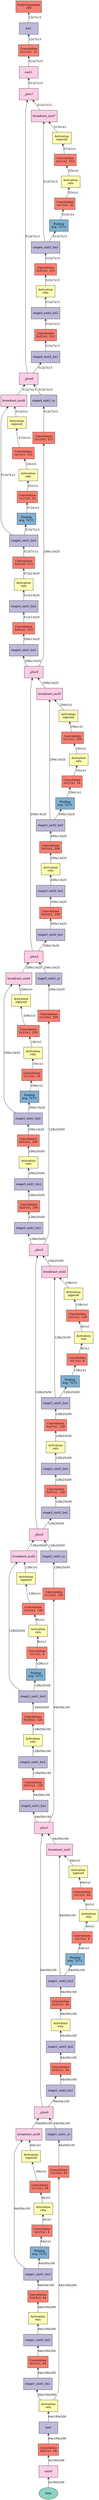 digraph plot {
	data [label=data fillcolor="#8dd3c7" fixedsize=false height=0.8034 shape=oval style=filled width=1.3]
	cast0 [label=cast0 fillcolor="#fccde5" fixedsize=false height=0.8034 shape=box style=filled width=1.3]
	conv0 [label="Convolution
3x3/1x1, 64" fillcolor="#fb8072" fixedsize=false height=0.8034 shape=box style=filled width=1.3]
	bn0 [label=bn0 fillcolor="#bebada" fixedsize=false height=0.8034 shape=box style=filled width=1.3]
	relu0 [label="Activation
relu" fillcolor="#ffffb3" fixedsize=false height=0.8034 shape=box style=filled width=1.3]
	stage1_unit1_bn1 [label=stage1_unit1_bn1 fillcolor="#bebada" fixedsize=false height=0.8034 shape=box style=filled width=1.3]
	stage1_unit1_conv1 [label="Convolution
3x3/1x1, 64" fillcolor="#fb8072" fixedsize=false height=0.8034 shape=box style=filled width=1.3]
	stage1_unit1_bn2 [label=stage1_unit1_bn2 fillcolor="#bebada" fixedsize=false height=0.8034 shape=box style=filled width=1.3]
	stage1_unit1_relu1 [label="Activation
relu" fillcolor="#ffffb3" fixedsize=false height=0.8034 shape=box style=filled width=1.3]
	stage1_unit1_conv2 [label="Convolution
3x3/2x2, 64" fillcolor="#fb8072" fixedsize=false height=0.8034 shape=box style=filled width=1.3]
	stage1_unit1_bn3 [label=stage1_unit1_bn3 fillcolor="#bebada" fixedsize=false height=0.8034 shape=box style=filled width=1.3]
	stage1_unit1_se_pool1 [label="Pooling
avg, 7x7/1" fillcolor="#80b1d3" fixedsize=false height=0.8034 shape=box style=filled width=1.3]
	stage1_unit1_se_conv1 [label="Convolution
1x1/1x1, 4" fillcolor="#fb8072" fixedsize=false height=0.8034 shape=box style=filled width=1.3]
	stage1_unit1_se_relu1 [label="Activation
relu" fillcolor="#ffffb3" fixedsize=false height=0.8034 shape=box style=filled width=1.3]
	stage1_unit1_se_conv2 [label="Convolution
1x1/1x1, 64" fillcolor="#fb8072" fixedsize=false height=0.8034 shape=box style=filled width=1.3]
	stage1_unit1_se_sigmoid [label="Activation
sigmoid" fillcolor="#ffffb3" fixedsize=false height=0.8034 shape=box style=filled width=1.3]
	broadcast_mul0 [label=broadcast_mul0 fillcolor="#fccde5" fixedsize=false height=0.8034 shape=box style=filled width=1.3]
	stage1_unit1_conv1sc [label="Convolution
1x1/2x2, 64" fillcolor="#fb8072" fixedsize=false height=0.8034 shape=box style=filled width=1.3]
	stage1_unit1_sc [label=stage1_unit1_sc fillcolor="#bebada" fixedsize=false height=0.8034 shape=box style=filled width=1.3]
	_plus0 [label=_plus0 fillcolor="#fccde5" fixedsize=false height=0.8034 shape=box style=filled width=1.3]
	stage1_unit2_bn1 [label=stage1_unit2_bn1 fillcolor="#bebada" fixedsize=false height=0.8034 shape=box style=filled width=1.3]
	stage1_unit2_conv1 [label="Convolution
3x3/1x1, 64" fillcolor="#fb8072" fixedsize=false height=0.8034 shape=box style=filled width=1.3]
	stage1_unit2_bn2 [label=stage1_unit2_bn2 fillcolor="#bebada" fixedsize=false height=0.8034 shape=box style=filled width=1.3]
	stage1_unit2_relu1 [label="Activation
relu" fillcolor="#ffffb3" fixedsize=false height=0.8034 shape=box style=filled width=1.3]
	stage1_unit2_conv2 [label="Convolution
3x3/1x1, 64" fillcolor="#fb8072" fixedsize=false height=0.8034 shape=box style=filled width=1.3]
	stage1_unit2_bn3 [label=stage1_unit2_bn3 fillcolor="#bebada" fixedsize=false height=0.8034 shape=box style=filled width=1.3]
	stage1_unit2_se_pool1 [label="Pooling
avg, 7x7/1" fillcolor="#80b1d3" fixedsize=false height=0.8034 shape=box style=filled width=1.3]
	stage1_unit2_se_conv1 [label="Convolution
1x1/1x1, 4" fillcolor="#fb8072" fixedsize=false height=0.8034 shape=box style=filled width=1.3]
	stage1_unit2_se_relu1 [label="Activation
relu" fillcolor="#ffffb3" fixedsize=false height=0.8034 shape=box style=filled width=1.3]
	stage1_unit2_se_conv2 [label="Convolution
1x1/1x1, 64" fillcolor="#fb8072" fixedsize=false height=0.8034 shape=box style=filled width=1.3]
	stage1_unit2_se_sigmoid [label="Activation
sigmoid" fillcolor="#ffffb3" fixedsize=false height=0.8034 shape=box style=filled width=1.3]
	broadcast_mul1 [label=broadcast_mul1 fillcolor="#fccde5" fixedsize=false height=0.8034 shape=box style=filled width=1.3]
	_plus1 [label=_plus1 fillcolor="#fccde5" fixedsize=false height=0.8034 shape=box style=filled width=1.3]
	stage2_unit1_bn1 [label=stage2_unit1_bn1 fillcolor="#bebada" fixedsize=false height=0.8034 shape=box style=filled width=1.3]
	stage2_unit1_conv1 [label="Convolution
3x3/1x1, 128" fillcolor="#fb8072" fixedsize=false height=0.8034 shape=box style=filled width=1.3]
	stage2_unit1_bn2 [label=stage2_unit1_bn2 fillcolor="#bebada" fixedsize=false height=0.8034 shape=box style=filled width=1.3]
	stage2_unit1_relu1 [label="Activation
relu" fillcolor="#ffffb3" fixedsize=false height=0.8034 shape=box style=filled width=1.3]
	stage2_unit1_conv2 [label="Convolution
3x3/2x2, 128" fillcolor="#fb8072" fixedsize=false height=0.8034 shape=box style=filled width=1.3]
	stage2_unit1_bn3 [label=stage2_unit1_bn3 fillcolor="#bebada" fixedsize=false height=0.8034 shape=box style=filled width=1.3]
	stage2_unit1_se_pool1 [label="Pooling
avg, 7x7/1" fillcolor="#80b1d3" fixedsize=false height=0.8034 shape=box style=filled width=1.3]
	stage2_unit1_se_conv1 [label="Convolution
1x1/1x1, 8" fillcolor="#fb8072" fixedsize=false height=0.8034 shape=box style=filled width=1.3]
	stage2_unit1_se_relu1 [label="Activation
relu" fillcolor="#ffffb3" fixedsize=false height=0.8034 shape=box style=filled width=1.3]
	stage2_unit1_se_conv2 [label="Convolution
1x1/1x1, 128" fillcolor="#fb8072" fixedsize=false height=0.8034 shape=box style=filled width=1.3]
	stage2_unit1_se_sigmoid [label="Activation
sigmoid" fillcolor="#ffffb3" fixedsize=false height=0.8034 shape=box style=filled width=1.3]
	broadcast_mul2 [label=broadcast_mul2 fillcolor="#fccde5" fixedsize=false height=0.8034 shape=box style=filled width=1.3]
	stage2_unit1_conv1sc [label="Convolution
1x1/2x2, 128" fillcolor="#fb8072" fixedsize=false height=0.8034 shape=box style=filled width=1.3]
	stage2_unit1_sc [label=stage2_unit1_sc fillcolor="#bebada" fixedsize=false height=0.8034 shape=box style=filled width=1.3]
	_plus2 [label=_plus2 fillcolor="#fccde5" fixedsize=false height=0.8034 shape=box style=filled width=1.3]
	stage2_unit2_bn1 [label=stage2_unit2_bn1 fillcolor="#bebada" fixedsize=false height=0.8034 shape=box style=filled width=1.3]
	stage2_unit2_conv1 [label="Convolution
3x3/1x1, 128" fillcolor="#fb8072" fixedsize=false height=0.8034 shape=box style=filled width=1.3]
	stage2_unit2_bn2 [label=stage2_unit2_bn2 fillcolor="#bebada" fixedsize=false height=0.8034 shape=box style=filled width=1.3]
	stage2_unit2_relu1 [label="Activation
relu" fillcolor="#ffffb3" fixedsize=false height=0.8034 shape=box style=filled width=1.3]
	stage2_unit2_conv2 [label="Convolution
3x3/1x1, 128" fillcolor="#fb8072" fixedsize=false height=0.8034 shape=box style=filled width=1.3]
	stage2_unit2_bn3 [label=stage2_unit2_bn3 fillcolor="#bebada" fixedsize=false height=0.8034 shape=box style=filled width=1.3]
	stage2_unit2_se_pool1 [label="Pooling
avg, 7x7/1" fillcolor="#80b1d3" fixedsize=false height=0.8034 shape=box style=filled width=1.3]
	stage2_unit2_se_conv1 [label="Convolution
1x1/1x1, 8" fillcolor="#fb8072" fixedsize=false height=0.8034 shape=box style=filled width=1.3]
	stage2_unit2_se_relu1 [label="Activation
relu" fillcolor="#ffffb3" fixedsize=false height=0.8034 shape=box style=filled width=1.3]
	stage2_unit2_se_conv2 [label="Convolution
1x1/1x1, 128" fillcolor="#fb8072" fixedsize=false height=0.8034 shape=box style=filled width=1.3]
	stage2_unit2_se_sigmoid [label="Activation
sigmoid" fillcolor="#ffffb3" fixedsize=false height=0.8034 shape=box style=filled width=1.3]
	broadcast_mul3 [label=broadcast_mul3 fillcolor="#fccde5" fixedsize=false height=0.8034 shape=box style=filled width=1.3]
	_plus3 [label=_plus3 fillcolor="#fccde5" fixedsize=false height=0.8034 shape=box style=filled width=1.3]
	stage3_unit1_bn1 [label=stage3_unit1_bn1 fillcolor="#bebada" fixedsize=false height=0.8034 shape=box style=filled width=1.3]
	stage3_unit1_conv1 [label="Convolution
3x3/1x1, 256" fillcolor="#fb8072" fixedsize=false height=0.8034 shape=box style=filled width=1.3]
	stage3_unit1_bn2 [label=stage3_unit1_bn2 fillcolor="#bebada" fixedsize=false height=0.8034 shape=box style=filled width=1.3]
	stage3_unit1_relu1 [label="Activation
relu" fillcolor="#ffffb3" fixedsize=false height=0.8034 shape=box style=filled width=1.3]
	stage3_unit1_conv2 [label="Convolution
3x3/2x2, 256" fillcolor="#fb8072" fixedsize=false height=0.8034 shape=box style=filled width=1.3]
	stage3_unit1_bn3 [label=stage3_unit1_bn3 fillcolor="#bebada" fixedsize=false height=0.8034 shape=box style=filled width=1.3]
	stage3_unit1_se_pool1 [label="Pooling
avg, 7x7/1" fillcolor="#80b1d3" fixedsize=false height=0.8034 shape=box style=filled width=1.3]
	stage3_unit1_se_conv1 [label="Convolution
1x1/1x1, 16" fillcolor="#fb8072" fixedsize=false height=0.8034 shape=box style=filled width=1.3]
	stage3_unit1_se_relu1 [label="Activation
relu" fillcolor="#ffffb3" fixedsize=false height=0.8034 shape=box style=filled width=1.3]
	stage3_unit1_se_conv2 [label="Convolution
1x1/1x1, 256" fillcolor="#fb8072" fixedsize=false height=0.8034 shape=box style=filled width=1.3]
	stage3_unit1_se_sigmoid [label="Activation
sigmoid" fillcolor="#ffffb3" fixedsize=false height=0.8034 shape=box style=filled width=1.3]
	broadcast_mul4 [label=broadcast_mul4 fillcolor="#fccde5" fixedsize=false height=0.8034 shape=box style=filled width=1.3]
	stage3_unit1_conv1sc [label="Convolution
1x1/2x2, 256" fillcolor="#fb8072" fixedsize=false height=0.8034 shape=box style=filled width=1.3]
	stage3_unit1_sc [label=stage3_unit1_sc fillcolor="#bebada" fixedsize=false height=0.8034 shape=box style=filled width=1.3]
	_plus4 [label=_plus4 fillcolor="#fccde5" fixedsize=false height=0.8034 shape=box style=filled width=1.3]
	stage3_unit2_bn1 [label=stage3_unit2_bn1 fillcolor="#bebada" fixedsize=false height=0.8034 shape=box style=filled width=1.3]
	stage3_unit2_conv1 [label="Convolution
3x3/1x1, 256" fillcolor="#fb8072" fixedsize=false height=0.8034 shape=box style=filled width=1.3]
	stage3_unit2_bn2 [label=stage3_unit2_bn2 fillcolor="#bebada" fixedsize=false height=0.8034 shape=box style=filled width=1.3]
	stage3_unit2_relu1 [label="Activation
relu" fillcolor="#ffffb3" fixedsize=false height=0.8034 shape=box style=filled width=1.3]
	stage3_unit2_conv2 [label="Convolution
3x3/1x1, 256" fillcolor="#fb8072" fixedsize=false height=0.8034 shape=box style=filled width=1.3]
	stage3_unit2_bn3 [label=stage3_unit2_bn3 fillcolor="#bebada" fixedsize=false height=0.8034 shape=box style=filled width=1.3]
	stage3_unit2_se_pool1 [label="Pooling
avg, 7x7/1" fillcolor="#80b1d3" fixedsize=false height=0.8034 shape=box style=filled width=1.3]
	stage3_unit2_se_conv1 [label="Convolution
1x1/1x1, 16" fillcolor="#fb8072" fixedsize=false height=0.8034 shape=box style=filled width=1.3]
	stage3_unit2_se_relu1 [label="Activation
relu" fillcolor="#ffffb3" fixedsize=false height=0.8034 shape=box style=filled width=1.3]
	stage3_unit2_se_conv2 [label="Convolution
1x1/1x1, 256" fillcolor="#fb8072" fixedsize=false height=0.8034 shape=box style=filled width=1.3]
	stage3_unit2_se_sigmoid [label="Activation
sigmoid" fillcolor="#ffffb3" fixedsize=false height=0.8034 shape=box style=filled width=1.3]
	broadcast_mul5 [label=broadcast_mul5 fillcolor="#fccde5" fixedsize=false height=0.8034 shape=box style=filled width=1.3]
	_plus5 [label=_plus5 fillcolor="#fccde5" fixedsize=false height=0.8034 shape=box style=filled width=1.3]
	stage4_unit1_bn1 [label=stage4_unit1_bn1 fillcolor="#bebada" fixedsize=false height=0.8034 shape=box style=filled width=1.3]
	stage4_unit1_conv1 [label="Convolution
3x3/1x1, 512" fillcolor="#fb8072" fixedsize=false height=0.8034 shape=box style=filled width=1.3]
	stage4_unit1_bn2 [label=stage4_unit1_bn2 fillcolor="#bebada" fixedsize=false height=0.8034 shape=box style=filled width=1.3]
	stage4_unit1_relu1 [label="Activation
relu" fillcolor="#ffffb3" fixedsize=false height=0.8034 shape=box style=filled width=1.3]
	stage4_unit1_conv2 [label="Convolution
3x3/2x2, 512" fillcolor="#fb8072" fixedsize=false height=0.8034 shape=box style=filled width=1.3]
	stage4_unit1_bn3 [label=stage4_unit1_bn3 fillcolor="#bebada" fixedsize=false height=0.8034 shape=box style=filled width=1.3]
	stage4_unit1_se_pool1 [label="Pooling
avg, 7x7/1" fillcolor="#80b1d3" fixedsize=false height=0.8034 shape=box style=filled width=1.3]
	stage4_unit1_se_conv1 [label="Convolution
1x1/1x1, 32" fillcolor="#fb8072" fixedsize=false height=0.8034 shape=box style=filled width=1.3]
	stage4_unit1_se_relu1 [label="Activation
relu" fillcolor="#ffffb3" fixedsize=false height=0.8034 shape=box style=filled width=1.3]
	stage4_unit1_se_conv2 [label="Convolution
1x1/1x1, 512" fillcolor="#fb8072" fixedsize=false height=0.8034 shape=box style=filled width=1.3]
	stage4_unit1_se_sigmoid [label="Activation
sigmoid" fillcolor="#ffffb3" fixedsize=false height=0.8034 shape=box style=filled width=1.3]
	broadcast_mul6 [label=broadcast_mul6 fillcolor="#fccde5" fixedsize=false height=0.8034 shape=box style=filled width=1.3]
	stage4_unit1_conv1sc [label="Convolution
1x1/2x2, 512" fillcolor="#fb8072" fixedsize=false height=0.8034 shape=box style=filled width=1.3]
	stage4_unit1_sc [label=stage4_unit1_sc fillcolor="#bebada" fixedsize=false height=0.8034 shape=box style=filled width=1.3]
	_plus6 [label=_plus6 fillcolor="#fccde5" fixedsize=false height=0.8034 shape=box style=filled width=1.3]
	stage4_unit2_bn1 [label=stage4_unit2_bn1 fillcolor="#bebada" fixedsize=false height=0.8034 shape=box style=filled width=1.3]
	stage4_unit2_conv1 [label="Convolution
3x3/1x1, 512" fillcolor="#fb8072" fixedsize=false height=0.8034 shape=box style=filled width=1.3]
	stage4_unit2_bn2 [label=stage4_unit2_bn2 fillcolor="#bebada" fixedsize=false height=0.8034 shape=box style=filled width=1.3]
	stage4_unit2_relu1 [label="Activation
relu" fillcolor="#ffffb3" fixedsize=false height=0.8034 shape=box style=filled width=1.3]
	stage4_unit2_conv2 [label="Convolution
3x3/1x1, 512" fillcolor="#fb8072" fixedsize=false height=0.8034 shape=box style=filled width=1.3]
	stage4_unit2_bn3 [label=stage4_unit2_bn3 fillcolor="#bebada" fixedsize=false height=0.8034 shape=box style=filled width=1.3]
	stage4_unit2_se_pool1 [label="Pooling
avg, 7x7/1" fillcolor="#80b1d3" fixedsize=false height=0.8034 shape=box style=filled width=1.3]
	stage4_unit2_se_conv1 [label="Convolution
1x1/1x1, 32" fillcolor="#fb8072" fixedsize=false height=0.8034 shape=box style=filled width=1.3]
	stage4_unit2_se_relu1 [label="Activation
relu" fillcolor="#ffffb3" fixedsize=false height=0.8034 shape=box style=filled width=1.3]
	stage4_unit2_se_conv2 [label="Convolution
1x1/1x1, 512" fillcolor="#fb8072" fixedsize=false height=0.8034 shape=box style=filled width=1.3]
	stage4_unit2_se_sigmoid [label="Activation
sigmoid" fillcolor="#ffffb3" fixedsize=false height=0.8034 shape=box style=filled width=1.3]
	broadcast_mul7 [label=broadcast_mul7 fillcolor="#fccde5" fixedsize=false height=0.8034 shape=box style=filled width=1.3]
	_plus7 [label=_plus7 fillcolor="#fccde5" fixedsize=false height=0.8034 shape=box style=filled width=1.3]
	cast1 [label=cast1 fillcolor="#fccde5" fixedsize=false height=0.8034 shape=box style=filled width=1.3]
	conv_final [label="Convolution
1x1/1x1, 12" fillcolor="#fb8072" fixedsize=false height=0.8034 shape=box style=filled width=1.3]
	bn1 [label=bn1 fillcolor="#bebada" fixedsize=false height=0.8034 shape=box style=filled width=1.3]
	pre_fc1 [label="FullyConnected
100" fillcolor="#fb8072" fixedsize=false height=0.8034 shape=box style=filled width=1.3]
	cast0 -> data [label="3x100x200" arrowtail=open dir=back]
	conv0 -> cast0 [label="3x100x200" arrowtail=open dir=back]
	bn0 -> conv0 [label="64x100x200" arrowtail=open dir=back]
	relu0 -> bn0 [label="64x100x200" arrowtail=open dir=back]
	stage1_unit1_bn1 -> relu0 [label="64x100x200" arrowtail=open dir=back]
	stage1_unit1_conv1 -> stage1_unit1_bn1 [label="64x100x200" arrowtail=open dir=back]
	stage1_unit1_bn2 -> stage1_unit1_conv1 [label="64x100x200" arrowtail=open dir=back]
	stage1_unit1_relu1 -> stage1_unit1_bn2 [label="64x100x200" arrowtail=open dir=back]
	stage1_unit1_conv2 -> stage1_unit1_relu1 [label="64x100x200" arrowtail=open dir=back]
	stage1_unit1_bn3 -> stage1_unit1_conv2 [label="64x50x100" arrowtail=open dir=back]
	stage1_unit1_se_pool1 -> stage1_unit1_bn3 [label="64x50x100" arrowtail=open dir=back]
	stage1_unit1_se_conv1 -> stage1_unit1_se_pool1 [label="64x1x1" arrowtail=open dir=back]
	stage1_unit1_se_relu1 -> stage1_unit1_se_conv1 [label="4x1x1" arrowtail=open dir=back]
	stage1_unit1_se_conv2 -> stage1_unit1_se_relu1 [label="4x1x1" arrowtail=open dir=back]
	stage1_unit1_se_sigmoid -> stage1_unit1_se_conv2 [label="64x1x1" arrowtail=open dir=back]
	broadcast_mul0 -> stage1_unit1_bn3 [label="64x50x100" arrowtail=open dir=back]
	broadcast_mul0 -> stage1_unit1_se_sigmoid [label="64x1x1" arrowtail=open dir=back]
	stage1_unit1_conv1sc -> relu0 [label="64x100x200" arrowtail=open dir=back]
	stage1_unit1_sc -> stage1_unit1_conv1sc [label="64x50x100" arrowtail=open dir=back]
	_plus0 -> broadcast_mul0 [label="64x50x100" arrowtail=open dir=back]
	_plus0 -> stage1_unit1_sc [label="64x50x100" arrowtail=open dir=back]
	stage1_unit2_bn1 -> _plus0 [label="64x50x100" arrowtail=open dir=back]
	stage1_unit2_conv1 -> stage1_unit2_bn1 [label="64x50x100" arrowtail=open dir=back]
	stage1_unit2_bn2 -> stage1_unit2_conv1 [label="64x50x100" arrowtail=open dir=back]
	stage1_unit2_relu1 -> stage1_unit2_bn2 [label="64x50x100" arrowtail=open dir=back]
	stage1_unit2_conv2 -> stage1_unit2_relu1 [label="64x50x100" arrowtail=open dir=back]
	stage1_unit2_bn3 -> stage1_unit2_conv2 [label="64x50x100" arrowtail=open dir=back]
	stage1_unit2_se_pool1 -> stage1_unit2_bn3 [label="64x50x100" arrowtail=open dir=back]
	stage1_unit2_se_conv1 -> stage1_unit2_se_pool1 [label="64x1x1" arrowtail=open dir=back]
	stage1_unit2_se_relu1 -> stage1_unit2_se_conv1 [label="4x1x1" arrowtail=open dir=back]
	stage1_unit2_se_conv2 -> stage1_unit2_se_relu1 [label="4x1x1" arrowtail=open dir=back]
	stage1_unit2_se_sigmoid -> stage1_unit2_se_conv2 [label="64x1x1" arrowtail=open dir=back]
	broadcast_mul1 -> stage1_unit2_bn3 [label="64x50x100" arrowtail=open dir=back]
	broadcast_mul1 -> stage1_unit2_se_sigmoid [label="64x1x1" arrowtail=open dir=back]
	_plus1 -> broadcast_mul1 [label="64x50x100" arrowtail=open dir=back]
	_plus1 -> _plus0 [label="64x50x100" arrowtail=open dir=back]
	stage2_unit1_bn1 -> _plus1 [label="64x50x100" arrowtail=open dir=back]
	stage2_unit1_conv1 -> stage2_unit1_bn1 [label="64x50x100" arrowtail=open dir=back]
	stage2_unit1_bn2 -> stage2_unit1_conv1 [label="128x50x100" arrowtail=open dir=back]
	stage2_unit1_relu1 -> stage2_unit1_bn2 [label="128x50x100" arrowtail=open dir=back]
	stage2_unit1_conv2 -> stage2_unit1_relu1 [label="128x50x100" arrowtail=open dir=back]
	stage2_unit1_bn3 -> stage2_unit1_conv2 [label="128x25x50" arrowtail=open dir=back]
	stage2_unit1_se_pool1 -> stage2_unit1_bn3 [label="128x25x50" arrowtail=open dir=back]
	stage2_unit1_se_conv1 -> stage2_unit1_se_pool1 [label="128x1x1" arrowtail=open dir=back]
	stage2_unit1_se_relu1 -> stage2_unit1_se_conv1 [label="8x1x1" arrowtail=open dir=back]
	stage2_unit1_se_conv2 -> stage2_unit1_se_relu1 [label="8x1x1" arrowtail=open dir=back]
	stage2_unit1_se_sigmoid -> stage2_unit1_se_conv2 [label="128x1x1" arrowtail=open dir=back]
	broadcast_mul2 -> stage2_unit1_bn3 [label="128x25x50" arrowtail=open dir=back]
	broadcast_mul2 -> stage2_unit1_se_sigmoid [label="128x1x1" arrowtail=open dir=back]
	stage2_unit1_conv1sc -> _plus1 [label="64x50x100" arrowtail=open dir=back]
	stage2_unit1_sc -> stage2_unit1_conv1sc [label="128x25x50" arrowtail=open dir=back]
	_plus2 -> broadcast_mul2 [label="128x25x50" arrowtail=open dir=back]
	_plus2 -> stage2_unit1_sc [label="128x25x50" arrowtail=open dir=back]
	stage2_unit2_bn1 -> _plus2 [label="128x25x50" arrowtail=open dir=back]
	stage2_unit2_conv1 -> stage2_unit2_bn1 [label="128x25x50" arrowtail=open dir=back]
	stage2_unit2_bn2 -> stage2_unit2_conv1 [label="128x25x50" arrowtail=open dir=back]
	stage2_unit2_relu1 -> stage2_unit2_bn2 [label="128x25x50" arrowtail=open dir=back]
	stage2_unit2_conv2 -> stage2_unit2_relu1 [label="128x25x50" arrowtail=open dir=back]
	stage2_unit2_bn3 -> stage2_unit2_conv2 [label="128x25x50" arrowtail=open dir=back]
	stage2_unit2_se_pool1 -> stage2_unit2_bn3 [label="128x25x50" arrowtail=open dir=back]
	stage2_unit2_se_conv1 -> stage2_unit2_se_pool1 [label="128x1x1" arrowtail=open dir=back]
	stage2_unit2_se_relu1 -> stage2_unit2_se_conv1 [label="8x1x1" arrowtail=open dir=back]
	stage2_unit2_se_conv2 -> stage2_unit2_se_relu1 [label="8x1x1" arrowtail=open dir=back]
	stage2_unit2_se_sigmoid -> stage2_unit2_se_conv2 [label="128x1x1" arrowtail=open dir=back]
	broadcast_mul3 -> stage2_unit2_bn3 [label="128x25x50" arrowtail=open dir=back]
	broadcast_mul3 -> stage2_unit2_se_sigmoid [label="128x1x1" arrowtail=open dir=back]
	_plus3 -> broadcast_mul3 [label="128x25x50" arrowtail=open dir=back]
	_plus3 -> _plus2 [label="128x25x50" arrowtail=open dir=back]
	stage3_unit1_bn1 -> _plus3 [label="128x25x50" arrowtail=open dir=back]
	stage3_unit1_conv1 -> stage3_unit1_bn1 [label="128x25x50" arrowtail=open dir=back]
	stage3_unit1_bn2 -> stage3_unit1_conv1 [label="256x25x50" arrowtail=open dir=back]
	stage3_unit1_relu1 -> stage3_unit1_bn2 [label="256x25x50" arrowtail=open dir=back]
	stage3_unit1_conv2 -> stage3_unit1_relu1 [label="256x25x50" arrowtail=open dir=back]
	stage3_unit1_bn3 -> stage3_unit1_conv2 [label="256x13x25" arrowtail=open dir=back]
	stage3_unit1_se_pool1 -> stage3_unit1_bn3 [label="256x13x25" arrowtail=open dir=back]
	stage3_unit1_se_conv1 -> stage3_unit1_se_pool1 [label="256x1x1" arrowtail=open dir=back]
	stage3_unit1_se_relu1 -> stage3_unit1_se_conv1 [label="16x1x1" arrowtail=open dir=back]
	stage3_unit1_se_conv2 -> stage3_unit1_se_relu1 [label="16x1x1" arrowtail=open dir=back]
	stage3_unit1_se_sigmoid -> stage3_unit1_se_conv2 [label="256x1x1" arrowtail=open dir=back]
	broadcast_mul4 -> stage3_unit1_bn3 [label="256x13x25" arrowtail=open dir=back]
	broadcast_mul4 -> stage3_unit1_se_sigmoid [label="256x1x1" arrowtail=open dir=back]
	stage3_unit1_conv1sc -> _plus3 [label="128x25x50" arrowtail=open dir=back]
	stage3_unit1_sc -> stage3_unit1_conv1sc [label="256x13x25" arrowtail=open dir=back]
	_plus4 -> broadcast_mul4 [label="256x13x25" arrowtail=open dir=back]
	_plus4 -> stage3_unit1_sc [label="256x13x25" arrowtail=open dir=back]
	stage3_unit2_bn1 -> _plus4 [label="256x13x25" arrowtail=open dir=back]
	stage3_unit2_conv1 -> stage3_unit2_bn1 [label="256x13x25" arrowtail=open dir=back]
	stage3_unit2_bn2 -> stage3_unit2_conv1 [label="256x13x25" arrowtail=open dir=back]
	stage3_unit2_relu1 -> stage3_unit2_bn2 [label="256x13x25" arrowtail=open dir=back]
	stage3_unit2_conv2 -> stage3_unit2_relu1 [label="256x13x25" arrowtail=open dir=back]
	stage3_unit2_bn3 -> stage3_unit2_conv2 [label="256x13x25" arrowtail=open dir=back]
	stage3_unit2_se_pool1 -> stage3_unit2_bn3 [label="256x13x25" arrowtail=open dir=back]
	stage3_unit2_se_conv1 -> stage3_unit2_se_pool1 [label="256x1x1" arrowtail=open dir=back]
	stage3_unit2_se_relu1 -> stage3_unit2_se_conv1 [label="16x1x1" arrowtail=open dir=back]
	stage3_unit2_se_conv2 -> stage3_unit2_se_relu1 [label="16x1x1" arrowtail=open dir=back]
	stage3_unit2_se_sigmoid -> stage3_unit2_se_conv2 [label="256x1x1" arrowtail=open dir=back]
	broadcast_mul5 -> stage3_unit2_bn3 [label="256x13x25" arrowtail=open dir=back]
	broadcast_mul5 -> stage3_unit2_se_sigmoid [label="256x1x1" arrowtail=open dir=back]
	_plus5 -> broadcast_mul5 [label="256x13x25" arrowtail=open dir=back]
	_plus5 -> _plus4 [label="256x13x25" arrowtail=open dir=back]
	stage4_unit1_bn1 -> _plus5 [label="256x13x25" arrowtail=open dir=back]
	stage4_unit1_conv1 -> stage4_unit1_bn1 [label="256x13x25" arrowtail=open dir=back]
	stage4_unit1_bn2 -> stage4_unit1_conv1 [label="512x13x25" arrowtail=open dir=back]
	stage4_unit1_relu1 -> stage4_unit1_bn2 [label="512x13x25" arrowtail=open dir=back]
	stage4_unit1_conv2 -> stage4_unit1_relu1 [label="512x13x25" arrowtail=open dir=back]
	stage4_unit1_bn3 -> stage4_unit1_conv2 [label="512x7x13" arrowtail=open dir=back]
	stage4_unit1_se_pool1 -> stage4_unit1_bn3 [label="512x7x13" arrowtail=open dir=back]
	stage4_unit1_se_conv1 -> stage4_unit1_se_pool1 [label="512x1x1" arrowtail=open dir=back]
	stage4_unit1_se_relu1 -> stage4_unit1_se_conv1 [label="32x1x1" arrowtail=open dir=back]
	stage4_unit1_se_conv2 -> stage4_unit1_se_relu1 [label="32x1x1" arrowtail=open dir=back]
	stage4_unit1_se_sigmoid -> stage4_unit1_se_conv2 [label="512x1x1" arrowtail=open dir=back]
	broadcast_mul6 -> stage4_unit1_bn3 [label="512x7x13" arrowtail=open dir=back]
	broadcast_mul6 -> stage4_unit1_se_sigmoid [label="512x1x1" arrowtail=open dir=back]
	stage4_unit1_conv1sc -> _plus5 [label="256x13x25" arrowtail=open dir=back]
	stage4_unit1_sc -> stage4_unit1_conv1sc [label="512x7x13" arrowtail=open dir=back]
	_plus6 -> broadcast_mul6 [label="512x7x13" arrowtail=open dir=back]
	_plus6 -> stage4_unit1_sc [label="512x7x13" arrowtail=open dir=back]
	stage4_unit2_bn1 -> _plus6 [label="512x7x13" arrowtail=open dir=back]
	stage4_unit2_conv1 -> stage4_unit2_bn1 [label="512x7x13" arrowtail=open dir=back]
	stage4_unit2_bn2 -> stage4_unit2_conv1 [label="512x7x13" arrowtail=open dir=back]
	stage4_unit2_relu1 -> stage4_unit2_bn2 [label="512x7x13" arrowtail=open dir=back]
	stage4_unit2_conv2 -> stage4_unit2_relu1 [label="512x7x13" arrowtail=open dir=back]
	stage4_unit2_bn3 -> stage4_unit2_conv2 [label="512x7x13" arrowtail=open dir=back]
	stage4_unit2_se_pool1 -> stage4_unit2_bn3 [label="512x7x13" arrowtail=open dir=back]
	stage4_unit2_se_conv1 -> stage4_unit2_se_pool1 [label="512x1x1" arrowtail=open dir=back]
	stage4_unit2_se_relu1 -> stage4_unit2_se_conv1 [label="32x1x1" arrowtail=open dir=back]
	stage4_unit2_se_conv2 -> stage4_unit2_se_relu1 [label="32x1x1" arrowtail=open dir=back]
	stage4_unit2_se_sigmoid -> stage4_unit2_se_conv2 [label="512x1x1" arrowtail=open dir=back]
	broadcast_mul7 -> stage4_unit2_bn3 [label="512x7x13" arrowtail=open dir=back]
	broadcast_mul7 -> stage4_unit2_se_sigmoid [label="512x1x1" arrowtail=open dir=back]
	_plus7 -> broadcast_mul7 [label="512x7x13" arrowtail=open dir=back]
	_plus7 -> _plus6 [label="512x7x13" arrowtail=open dir=back]
	cast1 -> _plus7 [label="512x7x13" arrowtail=open dir=back]
	conv_final -> cast1 [label="512x7x13" arrowtail=open dir=back]
	bn1 -> conv_final [label="12x7x13" arrowtail=open dir=back]
	pre_fc1 -> bn1 [label="12x7x13" arrowtail=open dir=back]
}
